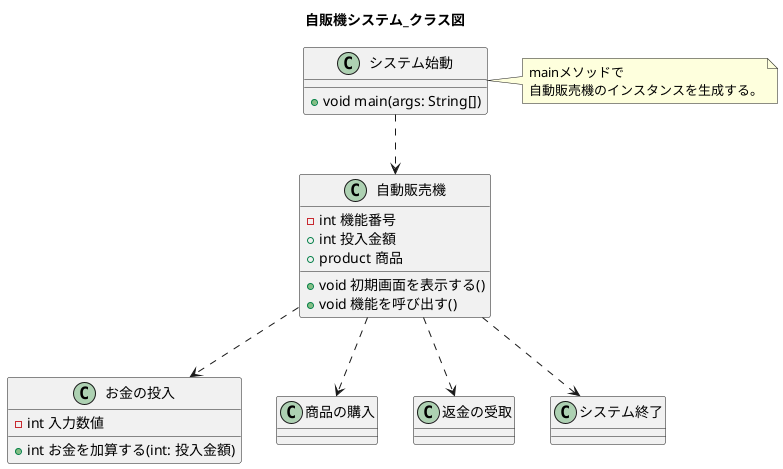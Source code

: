 @startuml
title 自販機システム_クラス図

システム始動 ..> 自動販売機
自動販売機 ..> お金の投入
自動販売機 ..> 商品の購入
自動販売機 ..> 返金の受取
自動販売機 ..> システム終了

class システム始動 {
    +void main(args: String[])
}

note right of システム始動
mainメソッドで
自動販売機のインスタンスを生成する。
end note
 
class 自動販売機 {
    -int 機能番号
    +int 投入金額
    +product 商品
    
    +void 初期画面を表示する()
    +void 機能を呼び出す()
}

class お金の投入 {
    - int 入力数値

    +int お金を加算する(int: 投入金額)
}

class 商品の購入 {

}

class 返金の受取 {

}

class システム終了 {

}
@enduml